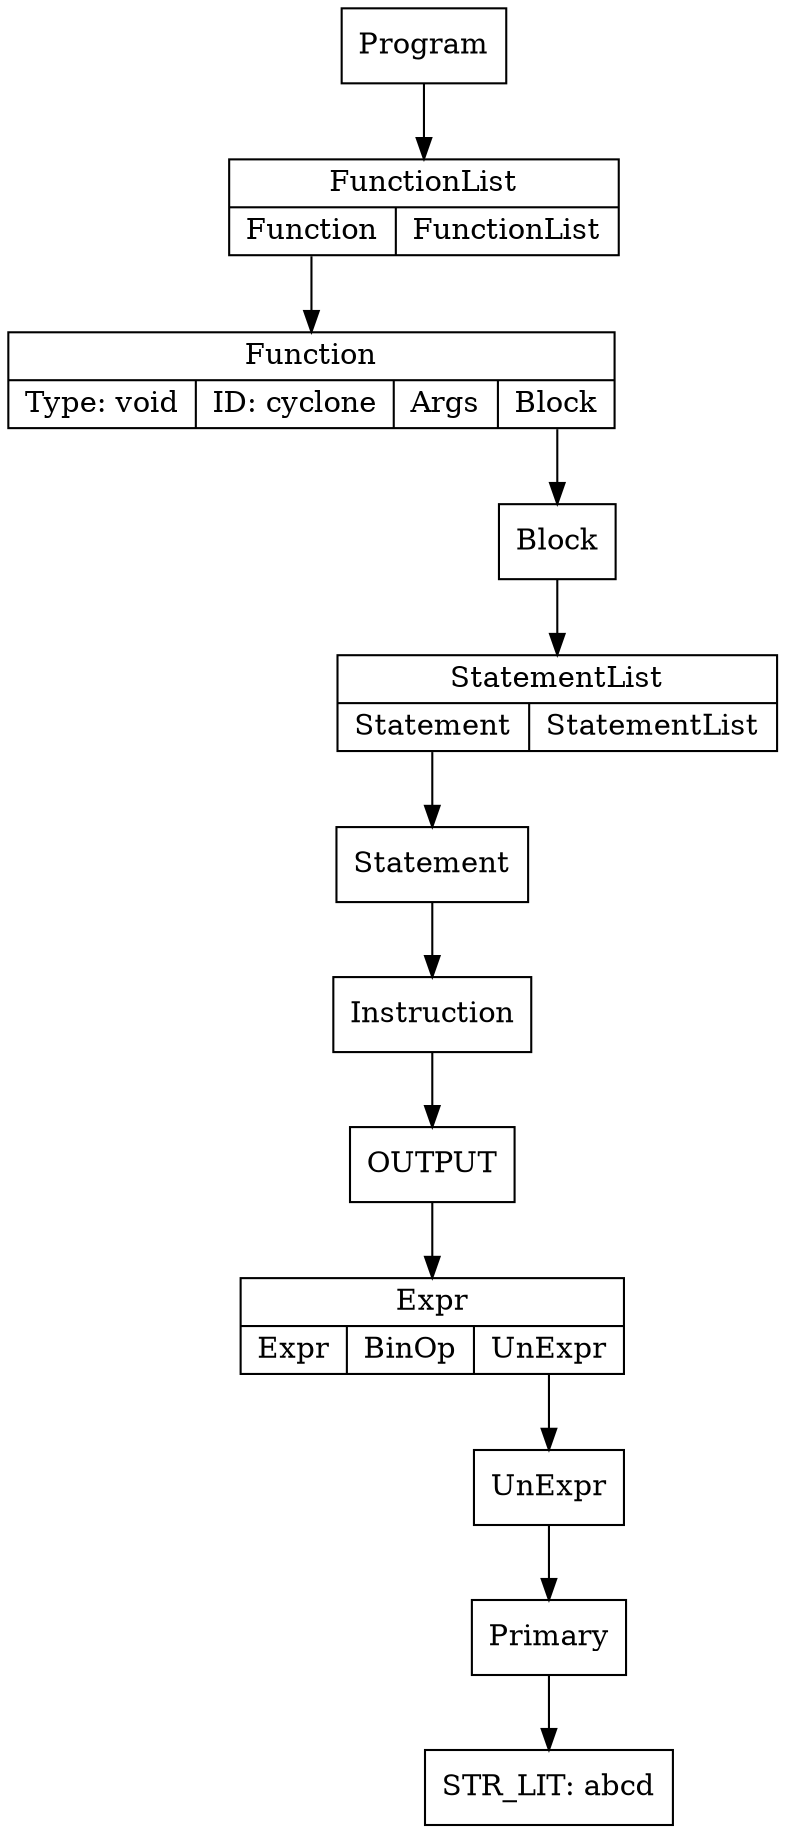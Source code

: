 digraph ccTree {
graph[nodesep="1"]
	node [shape=box]
	node [shape=box]
	n0 [label = "Primary"]
	n1 [label = "STR_LIT: abcd"]
	n0-> n1
	n2 [label = "UnExpr"]
	n2-> n0
	n3 [label = "{Expr | {<e>Expr | <bo>BinOp | <ue>UnExpr}}", shape="record"]
	n3:ue-> n2
	n4 [label = "Instruction"]
	n5 [label = "OUTPUT"]
	n4-> n5
	n5-> n3
	n6 [label = "Statement"]
	n6-> n4
	n7 [label = "{StatementList | {<s>Statement | <sl>StatementList}}", shape="record"]
	n7:s-> n6
	n8 [label = "Block"]
	n8-> n7
	n9 [label = "{Function | {Type: void | ID: cyclone | <a>Args | <b>Block}}", shape="record"]
	n9:b-> n8
	n10 [label = "{FunctionList | {<f> Function | <fl> FunctionList}}", shape="record"]
	n10:f-> n9
	n11 [label = "Program"]
	n11-> n10
}